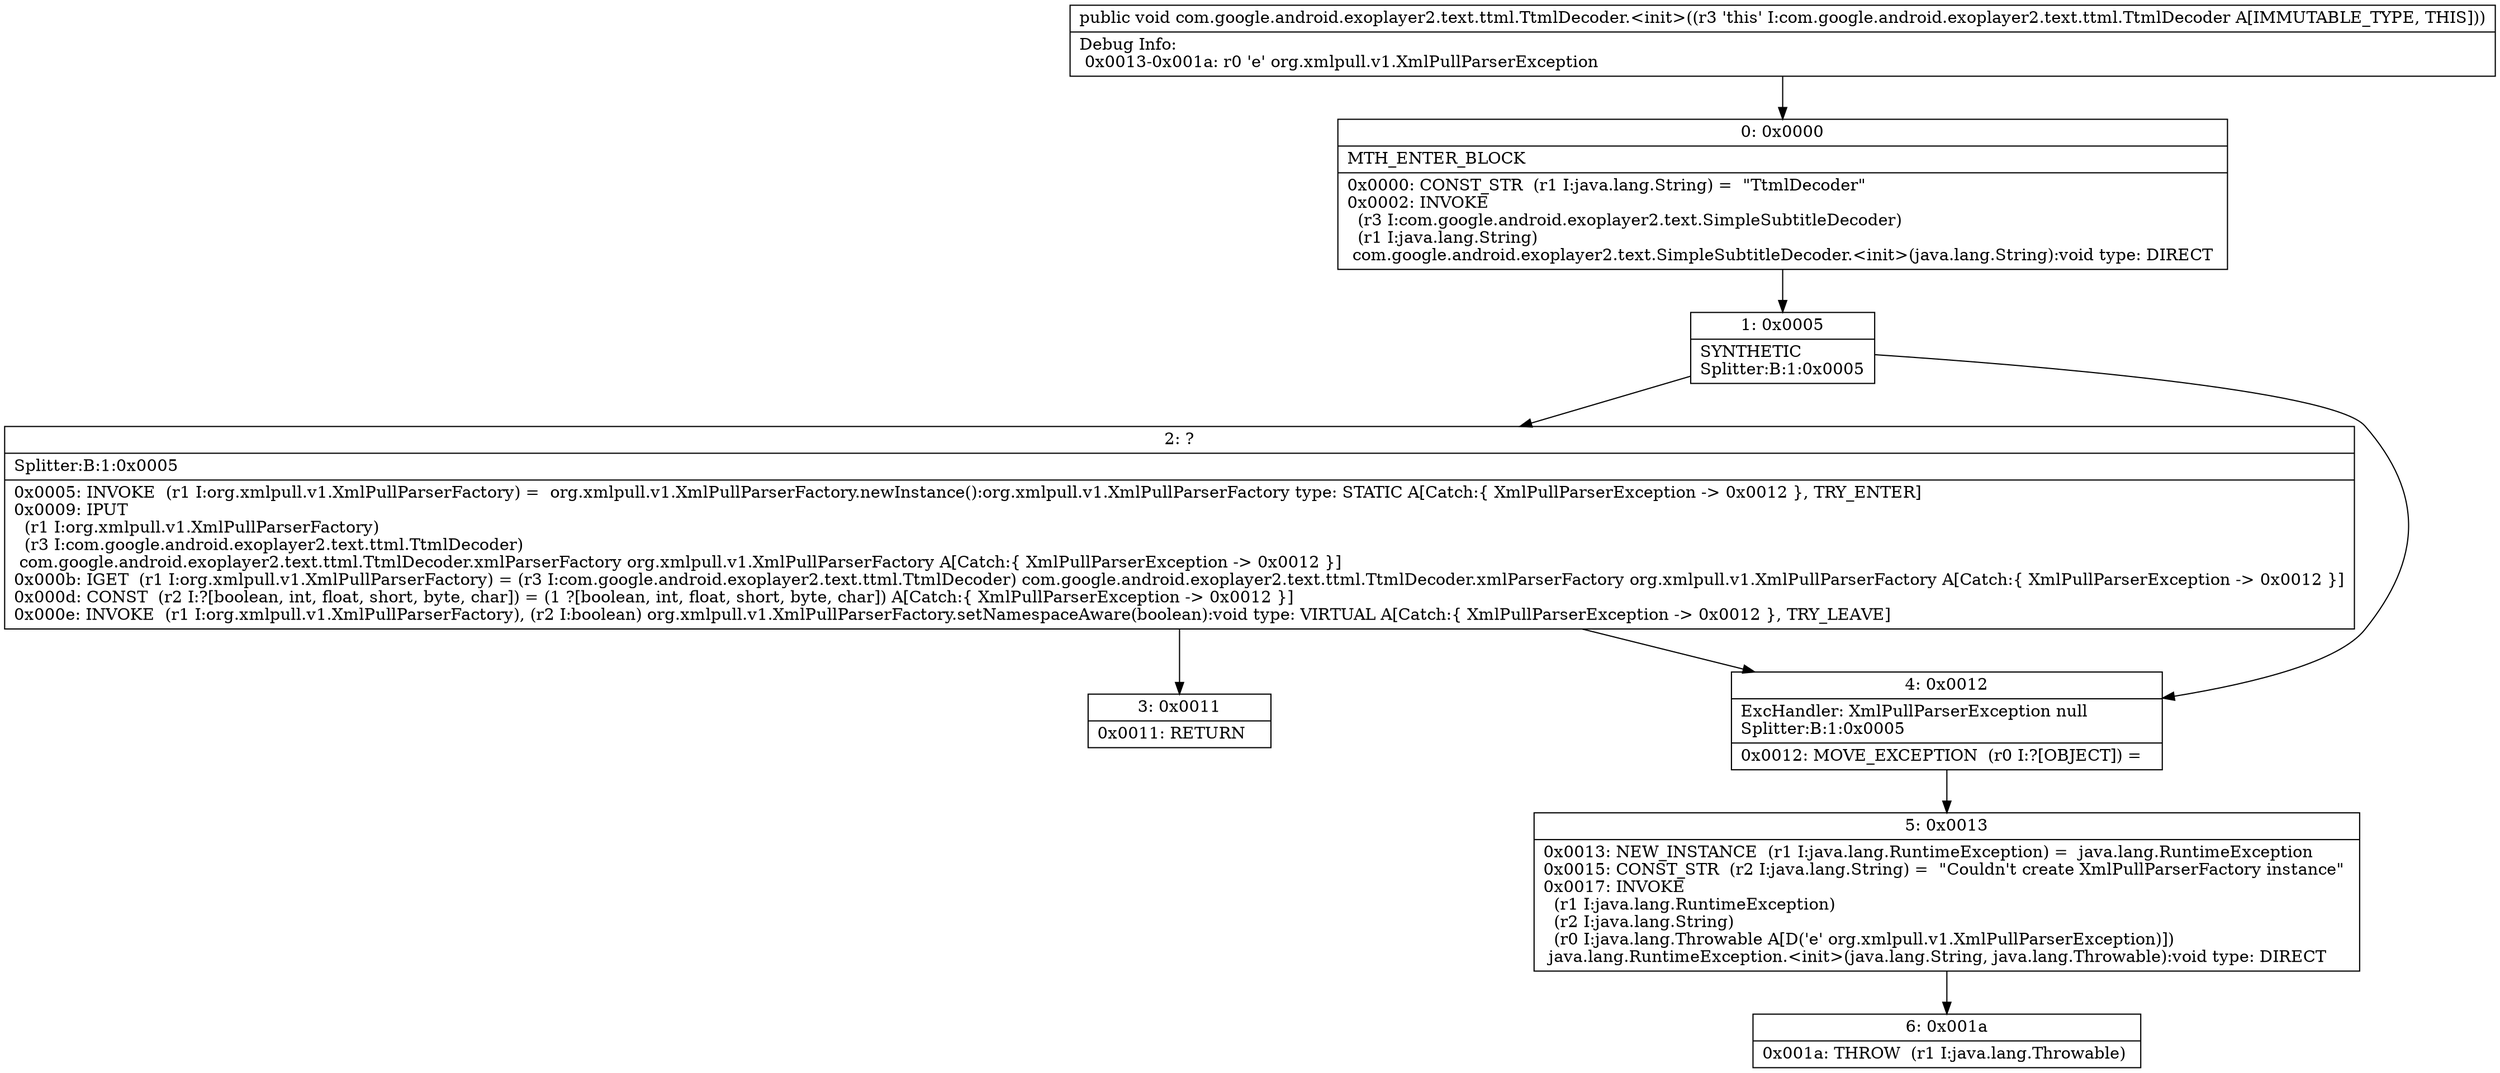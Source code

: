 digraph "CFG forcom.google.android.exoplayer2.text.ttml.TtmlDecoder.\<init\>()V" {
Node_0 [shape=record,label="{0\:\ 0x0000|MTH_ENTER_BLOCK\l|0x0000: CONST_STR  (r1 I:java.lang.String) =  \"TtmlDecoder\" \l0x0002: INVOKE  \l  (r3 I:com.google.android.exoplayer2.text.SimpleSubtitleDecoder)\l  (r1 I:java.lang.String)\l com.google.android.exoplayer2.text.SimpleSubtitleDecoder.\<init\>(java.lang.String):void type: DIRECT \l}"];
Node_1 [shape=record,label="{1\:\ 0x0005|SYNTHETIC\lSplitter:B:1:0x0005\l}"];
Node_2 [shape=record,label="{2\:\ ?|Splitter:B:1:0x0005\l|0x0005: INVOKE  (r1 I:org.xmlpull.v1.XmlPullParserFactory) =  org.xmlpull.v1.XmlPullParserFactory.newInstance():org.xmlpull.v1.XmlPullParserFactory type: STATIC A[Catch:\{ XmlPullParserException \-\> 0x0012 \}, TRY_ENTER]\l0x0009: IPUT  \l  (r1 I:org.xmlpull.v1.XmlPullParserFactory)\l  (r3 I:com.google.android.exoplayer2.text.ttml.TtmlDecoder)\l com.google.android.exoplayer2.text.ttml.TtmlDecoder.xmlParserFactory org.xmlpull.v1.XmlPullParserFactory A[Catch:\{ XmlPullParserException \-\> 0x0012 \}]\l0x000b: IGET  (r1 I:org.xmlpull.v1.XmlPullParserFactory) = (r3 I:com.google.android.exoplayer2.text.ttml.TtmlDecoder) com.google.android.exoplayer2.text.ttml.TtmlDecoder.xmlParserFactory org.xmlpull.v1.XmlPullParserFactory A[Catch:\{ XmlPullParserException \-\> 0x0012 \}]\l0x000d: CONST  (r2 I:?[boolean, int, float, short, byte, char]) = (1 ?[boolean, int, float, short, byte, char]) A[Catch:\{ XmlPullParserException \-\> 0x0012 \}]\l0x000e: INVOKE  (r1 I:org.xmlpull.v1.XmlPullParserFactory), (r2 I:boolean) org.xmlpull.v1.XmlPullParserFactory.setNamespaceAware(boolean):void type: VIRTUAL A[Catch:\{ XmlPullParserException \-\> 0x0012 \}, TRY_LEAVE]\l}"];
Node_3 [shape=record,label="{3\:\ 0x0011|0x0011: RETURN   \l}"];
Node_4 [shape=record,label="{4\:\ 0x0012|ExcHandler: XmlPullParserException null\lSplitter:B:1:0x0005\l|0x0012: MOVE_EXCEPTION  (r0 I:?[OBJECT]) =  \l}"];
Node_5 [shape=record,label="{5\:\ 0x0013|0x0013: NEW_INSTANCE  (r1 I:java.lang.RuntimeException) =  java.lang.RuntimeException \l0x0015: CONST_STR  (r2 I:java.lang.String) =  \"Couldn't create XmlPullParserFactory instance\" \l0x0017: INVOKE  \l  (r1 I:java.lang.RuntimeException)\l  (r2 I:java.lang.String)\l  (r0 I:java.lang.Throwable A[D('e' org.xmlpull.v1.XmlPullParserException)])\l java.lang.RuntimeException.\<init\>(java.lang.String, java.lang.Throwable):void type: DIRECT \l}"];
Node_6 [shape=record,label="{6\:\ 0x001a|0x001a: THROW  (r1 I:java.lang.Throwable) \l}"];
MethodNode[shape=record,label="{public void com.google.android.exoplayer2.text.ttml.TtmlDecoder.\<init\>((r3 'this' I:com.google.android.exoplayer2.text.ttml.TtmlDecoder A[IMMUTABLE_TYPE, THIS]))  | Debug Info:\l  0x0013\-0x001a: r0 'e' org.xmlpull.v1.XmlPullParserException\l}"];
MethodNode -> Node_0;
Node_0 -> Node_1;
Node_1 -> Node_2;
Node_1 -> Node_4;
Node_2 -> Node_3;
Node_2 -> Node_4;
Node_4 -> Node_5;
Node_5 -> Node_6;
}

